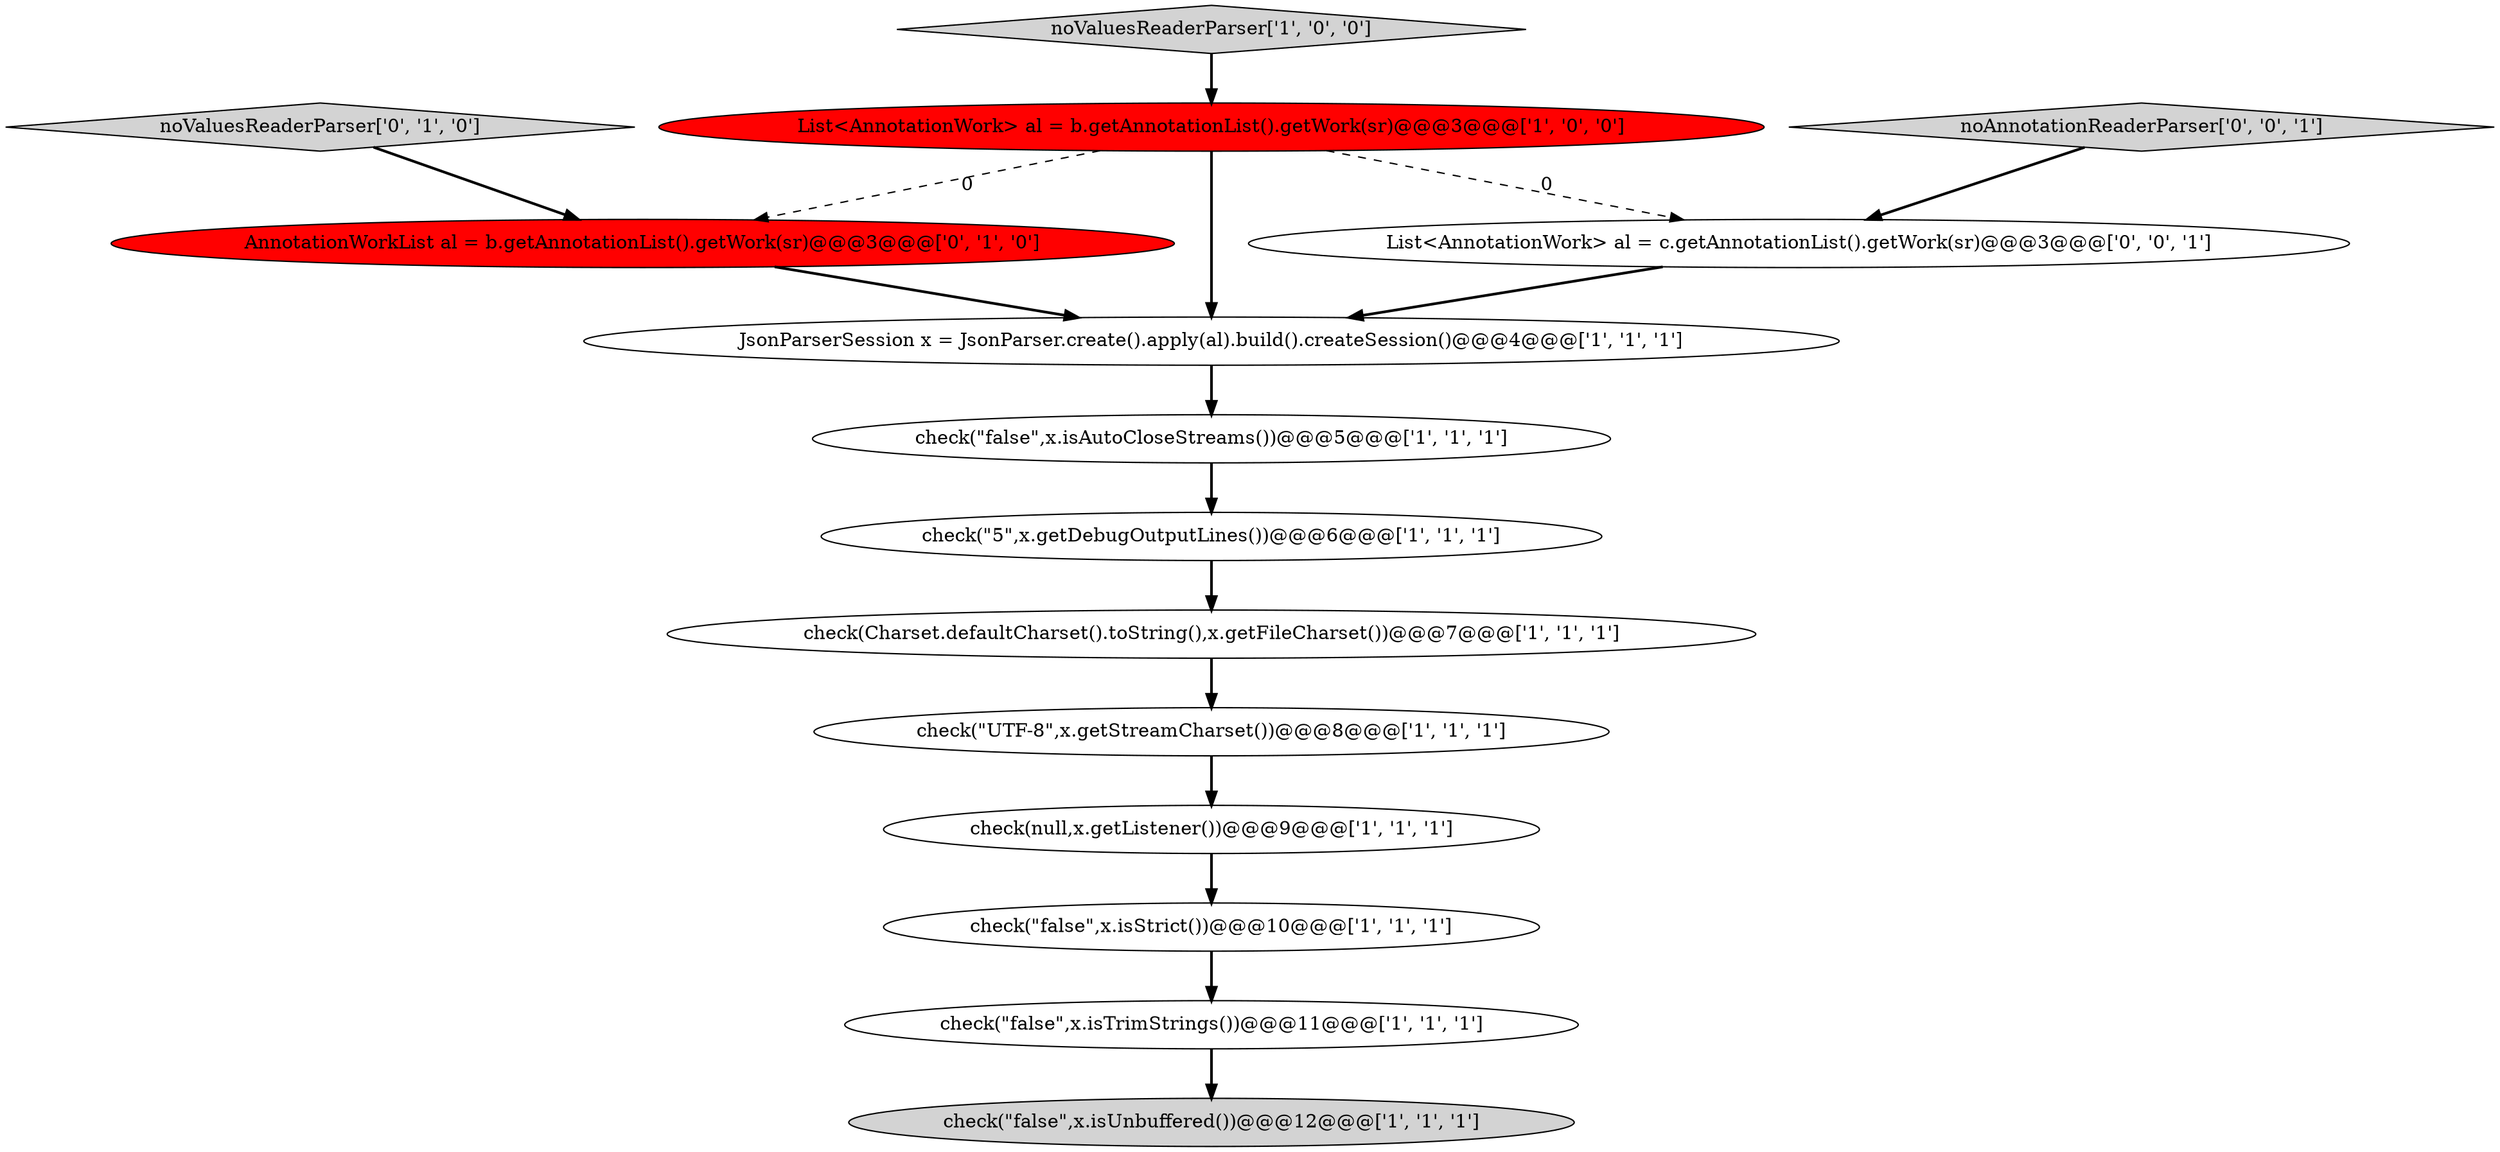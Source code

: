 digraph {
13 [style = filled, label = "List<AnnotationWork> al = c.getAnnotationList().getWork(sr)@@@3@@@['0', '0', '1']", fillcolor = white, shape = ellipse image = "AAA0AAABBB3BBB"];
7 [style = filled, label = "check(null,x.getListener())@@@9@@@['1', '1', '1']", fillcolor = white, shape = ellipse image = "AAA0AAABBB1BBB"];
8 [style = filled, label = "check(Charset.defaultCharset().toString(),x.getFileCharset())@@@7@@@['1', '1', '1']", fillcolor = white, shape = ellipse image = "AAA0AAABBB1BBB"];
9 [style = filled, label = "check(\"false\",x.isStrict())@@@10@@@['1', '1', '1']", fillcolor = white, shape = ellipse image = "AAA0AAABBB1BBB"];
4 [style = filled, label = "noValuesReaderParser['1', '0', '0']", fillcolor = lightgray, shape = diamond image = "AAA0AAABBB1BBB"];
0 [style = filled, label = "check(\"5\",x.getDebugOutputLines())@@@6@@@['1', '1', '1']", fillcolor = white, shape = ellipse image = "AAA0AAABBB1BBB"];
10 [style = filled, label = "check(\"false\",x.isUnbuffered())@@@12@@@['1', '1', '1']", fillcolor = lightgray, shape = ellipse image = "AAA0AAABBB1BBB"];
5 [style = filled, label = "check(\"UTF-8\",x.getStreamCharset())@@@8@@@['1', '1', '1']", fillcolor = white, shape = ellipse image = "AAA0AAABBB1BBB"];
3 [style = filled, label = "check(\"false\",x.isAutoCloseStreams())@@@5@@@['1', '1', '1']", fillcolor = white, shape = ellipse image = "AAA0AAABBB1BBB"];
1 [style = filled, label = "List<AnnotationWork> al = b.getAnnotationList().getWork(sr)@@@3@@@['1', '0', '0']", fillcolor = red, shape = ellipse image = "AAA1AAABBB1BBB"];
11 [style = filled, label = "AnnotationWorkList al = b.getAnnotationList().getWork(sr)@@@3@@@['0', '1', '0']", fillcolor = red, shape = ellipse image = "AAA1AAABBB2BBB"];
6 [style = filled, label = "check(\"false\",x.isTrimStrings())@@@11@@@['1', '1', '1']", fillcolor = white, shape = ellipse image = "AAA0AAABBB1BBB"];
12 [style = filled, label = "noValuesReaderParser['0', '1', '0']", fillcolor = lightgray, shape = diamond image = "AAA0AAABBB2BBB"];
14 [style = filled, label = "noAnnotationReaderParser['0', '0', '1']", fillcolor = lightgray, shape = diamond image = "AAA0AAABBB3BBB"];
2 [style = filled, label = "JsonParserSession x = JsonParser.create().apply(al).build().createSession()@@@4@@@['1', '1', '1']", fillcolor = white, shape = ellipse image = "AAA0AAABBB1BBB"];
7->9 [style = bold, label=""];
5->7 [style = bold, label=""];
1->2 [style = bold, label=""];
4->1 [style = bold, label=""];
14->13 [style = bold, label=""];
8->5 [style = bold, label=""];
11->2 [style = bold, label=""];
1->11 [style = dashed, label="0"];
6->10 [style = bold, label=""];
3->0 [style = bold, label=""];
2->3 [style = bold, label=""];
9->6 [style = bold, label=""];
0->8 [style = bold, label=""];
13->2 [style = bold, label=""];
12->11 [style = bold, label=""];
1->13 [style = dashed, label="0"];
}
